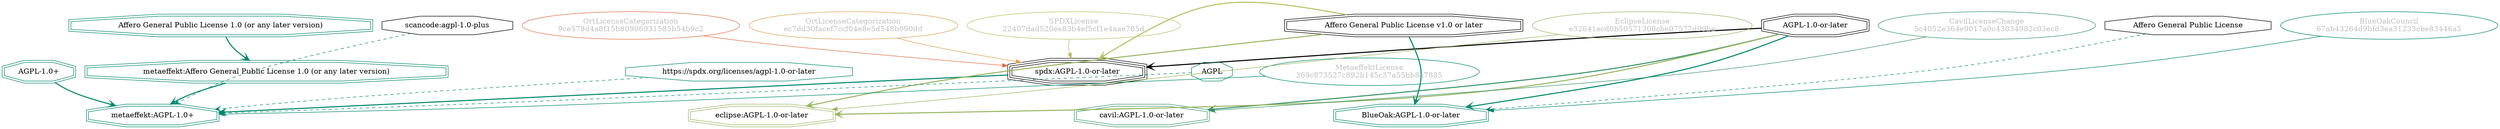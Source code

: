 strict digraph {
    node [shape=box];
    graph [splines=curved];
    74 [label="SPDXLicense\n22407dad520ee83b4ef5cf1e4aae785d"
       ,fontcolor=gray
       ,color="#b8bf62"
       ,fillcolor="beige;1"
       ,shape=ellipse];
    75 [label="spdx:AGPL-1.0-or-later"
       ,shape=tripleoctagon];
    76 [label="AGPL-1.0-or-later"
       ,shape=doubleoctagon];
    77 [label="Affero General Public License v1.0 or later"
       ,shape=doubleoctagon];
    9262 [label="Affero General Public License"
         ,shape=octagon];
    9265 [label="BlueOakCouncil\n67ab43264d9bfd3ea31233cbe83446a5"
         ,fontcolor=gray
         ,color="#00876c"
         ,fillcolor="beige;1"
         ,shape=ellipse];
    9266 [label="BlueOak:AGPL-1.0-or-later"
         ,color="#00876c"
         ,shape=doubleoctagon];
    11453 [label="scancode:agpl-1.0-plus"
          ,shape=octagon];
    28471 [label="OrtLicenseCategorization\n9ce578d4a8f15b80906931585b54b9c2"
          ,fontcolor=gray
          ,color="#e06f45"
          ,fillcolor="beige;1"
          ,shape=ellipse];
    35339 [label="OrtLicenseCategorization\nec7dd30facef7ccf04e8e5d548b090dd"
          ,fontcolor=gray
          ,color="#e09d4b"
          ,fillcolor="beige;1"
          ,shape=ellipse];
    36330 [label="CavilLicenseChange\n5c4052e364e9017a0c43034982c03ec8"
          ,fontcolor=gray
          ,color="#379469"
          ,fillcolor="beige;1"
          ,shape=ellipse];
    36331 [label="cavil:AGPL-1.0-or-later"
          ,color="#379469"
          ,shape=doubleoctagon];
    38882 [label=AGPL
          ,color="#00876c"
          ,shape=octagon];
    38883 [label="MetaeffektLicense\n369c873527c892b145c37a55bb8a7885"
          ,fontcolor=gray
          ,color="#00876c"
          ,fillcolor="beige;1"
          ,shape=ellipse];
    38884 [label="metaeffekt:AGPL-1.0+"
          ,color="#00876c"
          ,shape=doubleoctagon];
    38885 [label="AGPL-1.0+"
          ,color="#00876c"
          ,shape=doubleoctagon];
    38886 [label="metaeffekt:Affero General Public License 1.0 (or any later version)"
          ,color="#00876c"
          ,shape=doubleoctagon];
    38887 [label="Affero General Public License 1.0 (or any later version)"
          ,color="#00876c"
          ,shape=doubleoctagon];
    38888 [label="https://spdx.org/licenses/agpl-1.0-or-later"
          ,color="#00876c"
          ,shape=octagon];
    54345 [label="EclipseLicense\ne32641ecd0b50571300cbe07577d99ba"
          ,fontcolor=gray
          ,color="#98b561"
          ,fillcolor="beige;1"
          ,shape=ellipse];
    54346 [label="eclipse:AGPL-1.0-or-later"
          ,color="#98b561"
          ,shape=doubleoctagon];
    74 -> 75 [weight=0.5
             ,color="#b8bf62"];
    75 -> 38884 [style=bold
                ,arrowhead=vee
                ,weight=0.7
                ,color="#00876c"];
    76 -> 75 [style=bold
             ,arrowhead=vee
             ,weight=0.7];
    76 -> 9266 [style=bold
               ,arrowhead=vee
               ,weight=0.7
               ,color="#00876c"];
    76 -> 36331 [style=bold
                ,arrowhead=vee
                ,weight=0.7
                ,color="#379469"];
    76 -> 36331 [style=bold
                ,arrowhead=vee
                ,weight=0.7
                ,color="#379469"];
    76 -> 54346 [style=bold
                ,arrowhead=vee
                ,weight=0.7
                ,color="#98b561"];
    77 -> 75 [style=bold
             ,arrowhead=vee
             ,weight=0.7
             ,color="#b8bf62"];
    77 -> 9266 [style=bold
               ,arrowhead=vee
               ,weight=0.7
               ,color="#00876c"];
    77 -> 54346 [style=bold
                ,arrowhead=vee
                ,weight=0.7
                ,color="#98b561"];
    9262 -> 9266 [style=dashed
                 ,arrowhead=vee
                 ,weight=0.5
                 ,color="#00876c"];
    9265 -> 9266 [weight=0.5
                 ,color="#00876c"];
    11453 -> 38884 [style=dashed
                   ,arrowhead=vee
                   ,weight=0.5
                   ,color="#00876c"];
    28471 -> 75 [weight=0.5
                ,color="#e06f45"];
    35339 -> 75 [weight=0.5
                ,color="#e09d4b"];
    36330 -> 36331 [weight=0.5
                   ,color="#379469"];
    38882 -> 38884 [style=dashed
                   ,arrowhead=vee
                   ,weight=0.5
                   ,color="#00876c"];
    38883 -> 38884 [weight=0.5
                   ,color="#00876c"];
    38885 -> 38884 [style=bold
                   ,arrowhead=vee
                   ,weight=0.7
                   ,color="#00876c"];
    38886 -> 38884 [style=bold
                   ,arrowhead=vee
                   ,weight=0.7
                   ,color="#00876c"];
    38887 -> 38886 [style=bold
                   ,arrowhead=vee
                   ,weight=0.7
                   ,color="#00876c"];
    38888 -> 38884 [style=dashed
                   ,arrowhead=vee
                   ,weight=0.5
                   ,color="#00876c"];
    54345 -> 54346 [weight=0.5
                   ,color="#98b561"];
}
